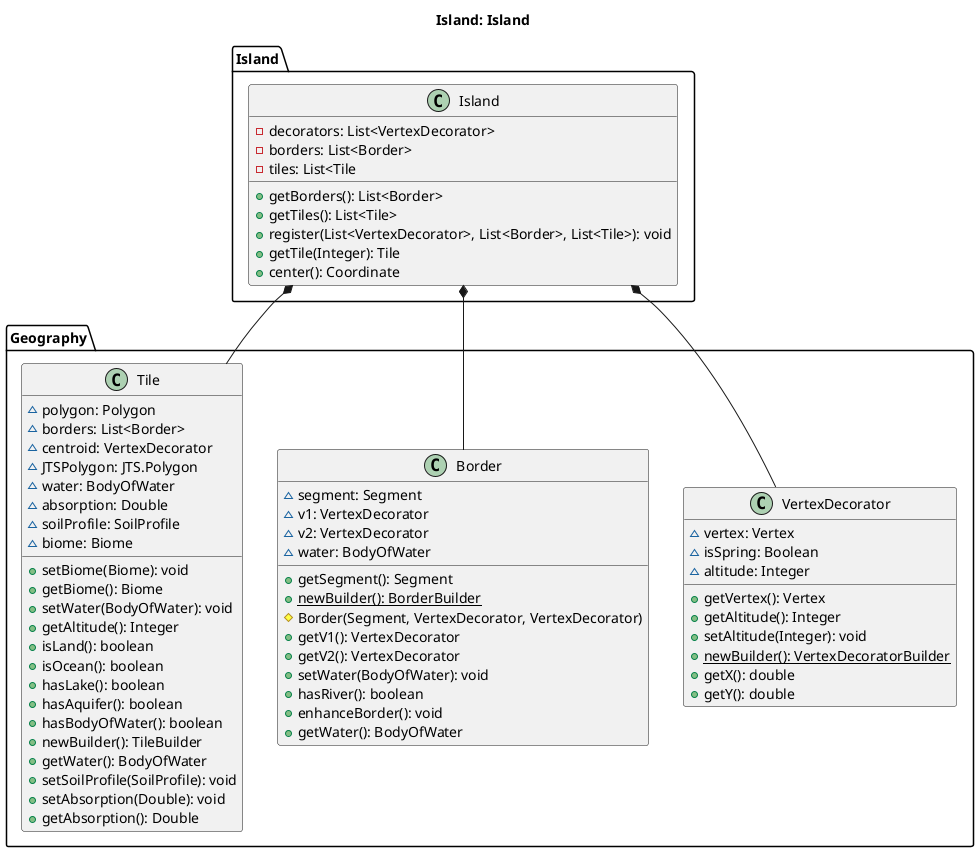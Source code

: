 @startuml

title Island: Island

package Island {

  class Island {

    -decorators: List<VertexDecorator>
    -borders: List<Border>
    -tiles: List<Tile

    +getBorders(): List<Border>
    +getTiles(): List<Tile>
    +register(List<VertexDecorator>, List<Border>, List<Tile>): void
    +getTile(Integer): Tile
    +center(): Coordinate

  }

}

package Geography {
  class VertexDecorator {
    ~vertex: Vertex
    ~isSpring: Boolean
    ~altitude: Integer

    +getVertex(): Vertex
    +getAltitude(): Integer
    +setAltitude(Integer): void
    +{static} newBuilder(): VertexDecoratorBuilder
    +getX(): double
    +getY(): double
  }
  class Border {
    ~segment: Segment
    ~v1: VertexDecorator
    ~v2: VertexDecorator
    ~water: BodyOfWater

    +getSegment(): Segment
    +{static} newBuilder(): BorderBuilder
    #Border(Segment, VertexDecorator, VertexDecorator)
    +getV1(): VertexDecorator
    +getV2(): VertexDecorator
    +setWater(BodyOfWater): void
    +hasRiver(): boolean
    +enhanceBorder(): void
    +getWater(): BodyOfWater

  }
  class Tile {

    ~polygon: Polygon
    ~borders: List<Border>
    ~centroid: VertexDecorator
    ~JTSPolygon: JTS.Polygon
    ~water: BodyOfWater
    ~absorption: Double
    ~soilProfile: SoilProfile
    ~biome: Biome

    +setBiome(Biome): void
    +getBiome(): Biome
    +setWater(BodyOfWater): void
    +getAltitude(): Integer
    +isLand(): boolean
    +isOcean(): boolean
    +hasLake(): boolean
    +hasAquifer(): boolean
    +hasBodyOfWater(): boolean
    +newBuilder(): TileBuilder
    +getWater(): BodyOfWater
    +setSoilProfile(SoilProfile): void
    +setAbsorption(Double): void
    +getAbsorption(): Double

  }
}

Island.Island *-- Geography.VertexDecorator
Island.Island *-- Geography.Border
Island.Island *-- Geography.Tile


@enduml